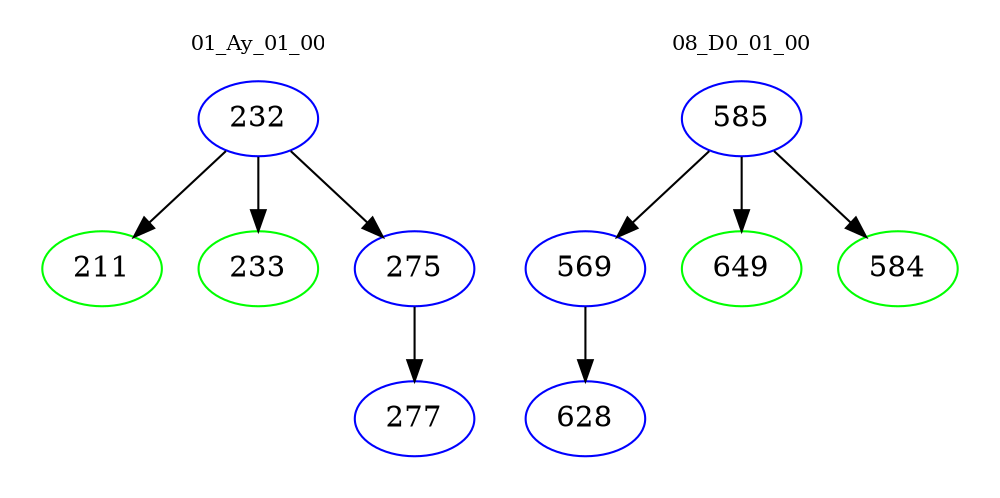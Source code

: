 digraph{
subgraph cluster_0 {
color = white
label = "01_Ay_01_00";
fontsize=10;
T0_232 [label="232", color="blue"]
T0_232 -> T0_211 [color="black"]
T0_211 [label="211", color="green"]
T0_232 -> T0_233 [color="black"]
T0_233 [label="233", color="green"]
T0_232 -> T0_275 [color="black"]
T0_275 [label="275", color="blue"]
T0_275 -> T0_277 [color="black"]
T0_277 [label="277", color="blue"]
}
subgraph cluster_1 {
color = white
label = "08_D0_01_00";
fontsize=10;
T1_585 [label="585", color="blue"]
T1_585 -> T1_569 [color="black"]
T1_569 [label="569", color="blue"]
T1_569 -> T1_628 [color="black"]
T1_628 [label="628", color="blue"]
T1_585 -> T1_649 [color="black"]
T1_649 [label="649", color="green"]
T1_585 -> T1_584 [color="black"]
T1_584 [label="584", color="green"]
}
}
